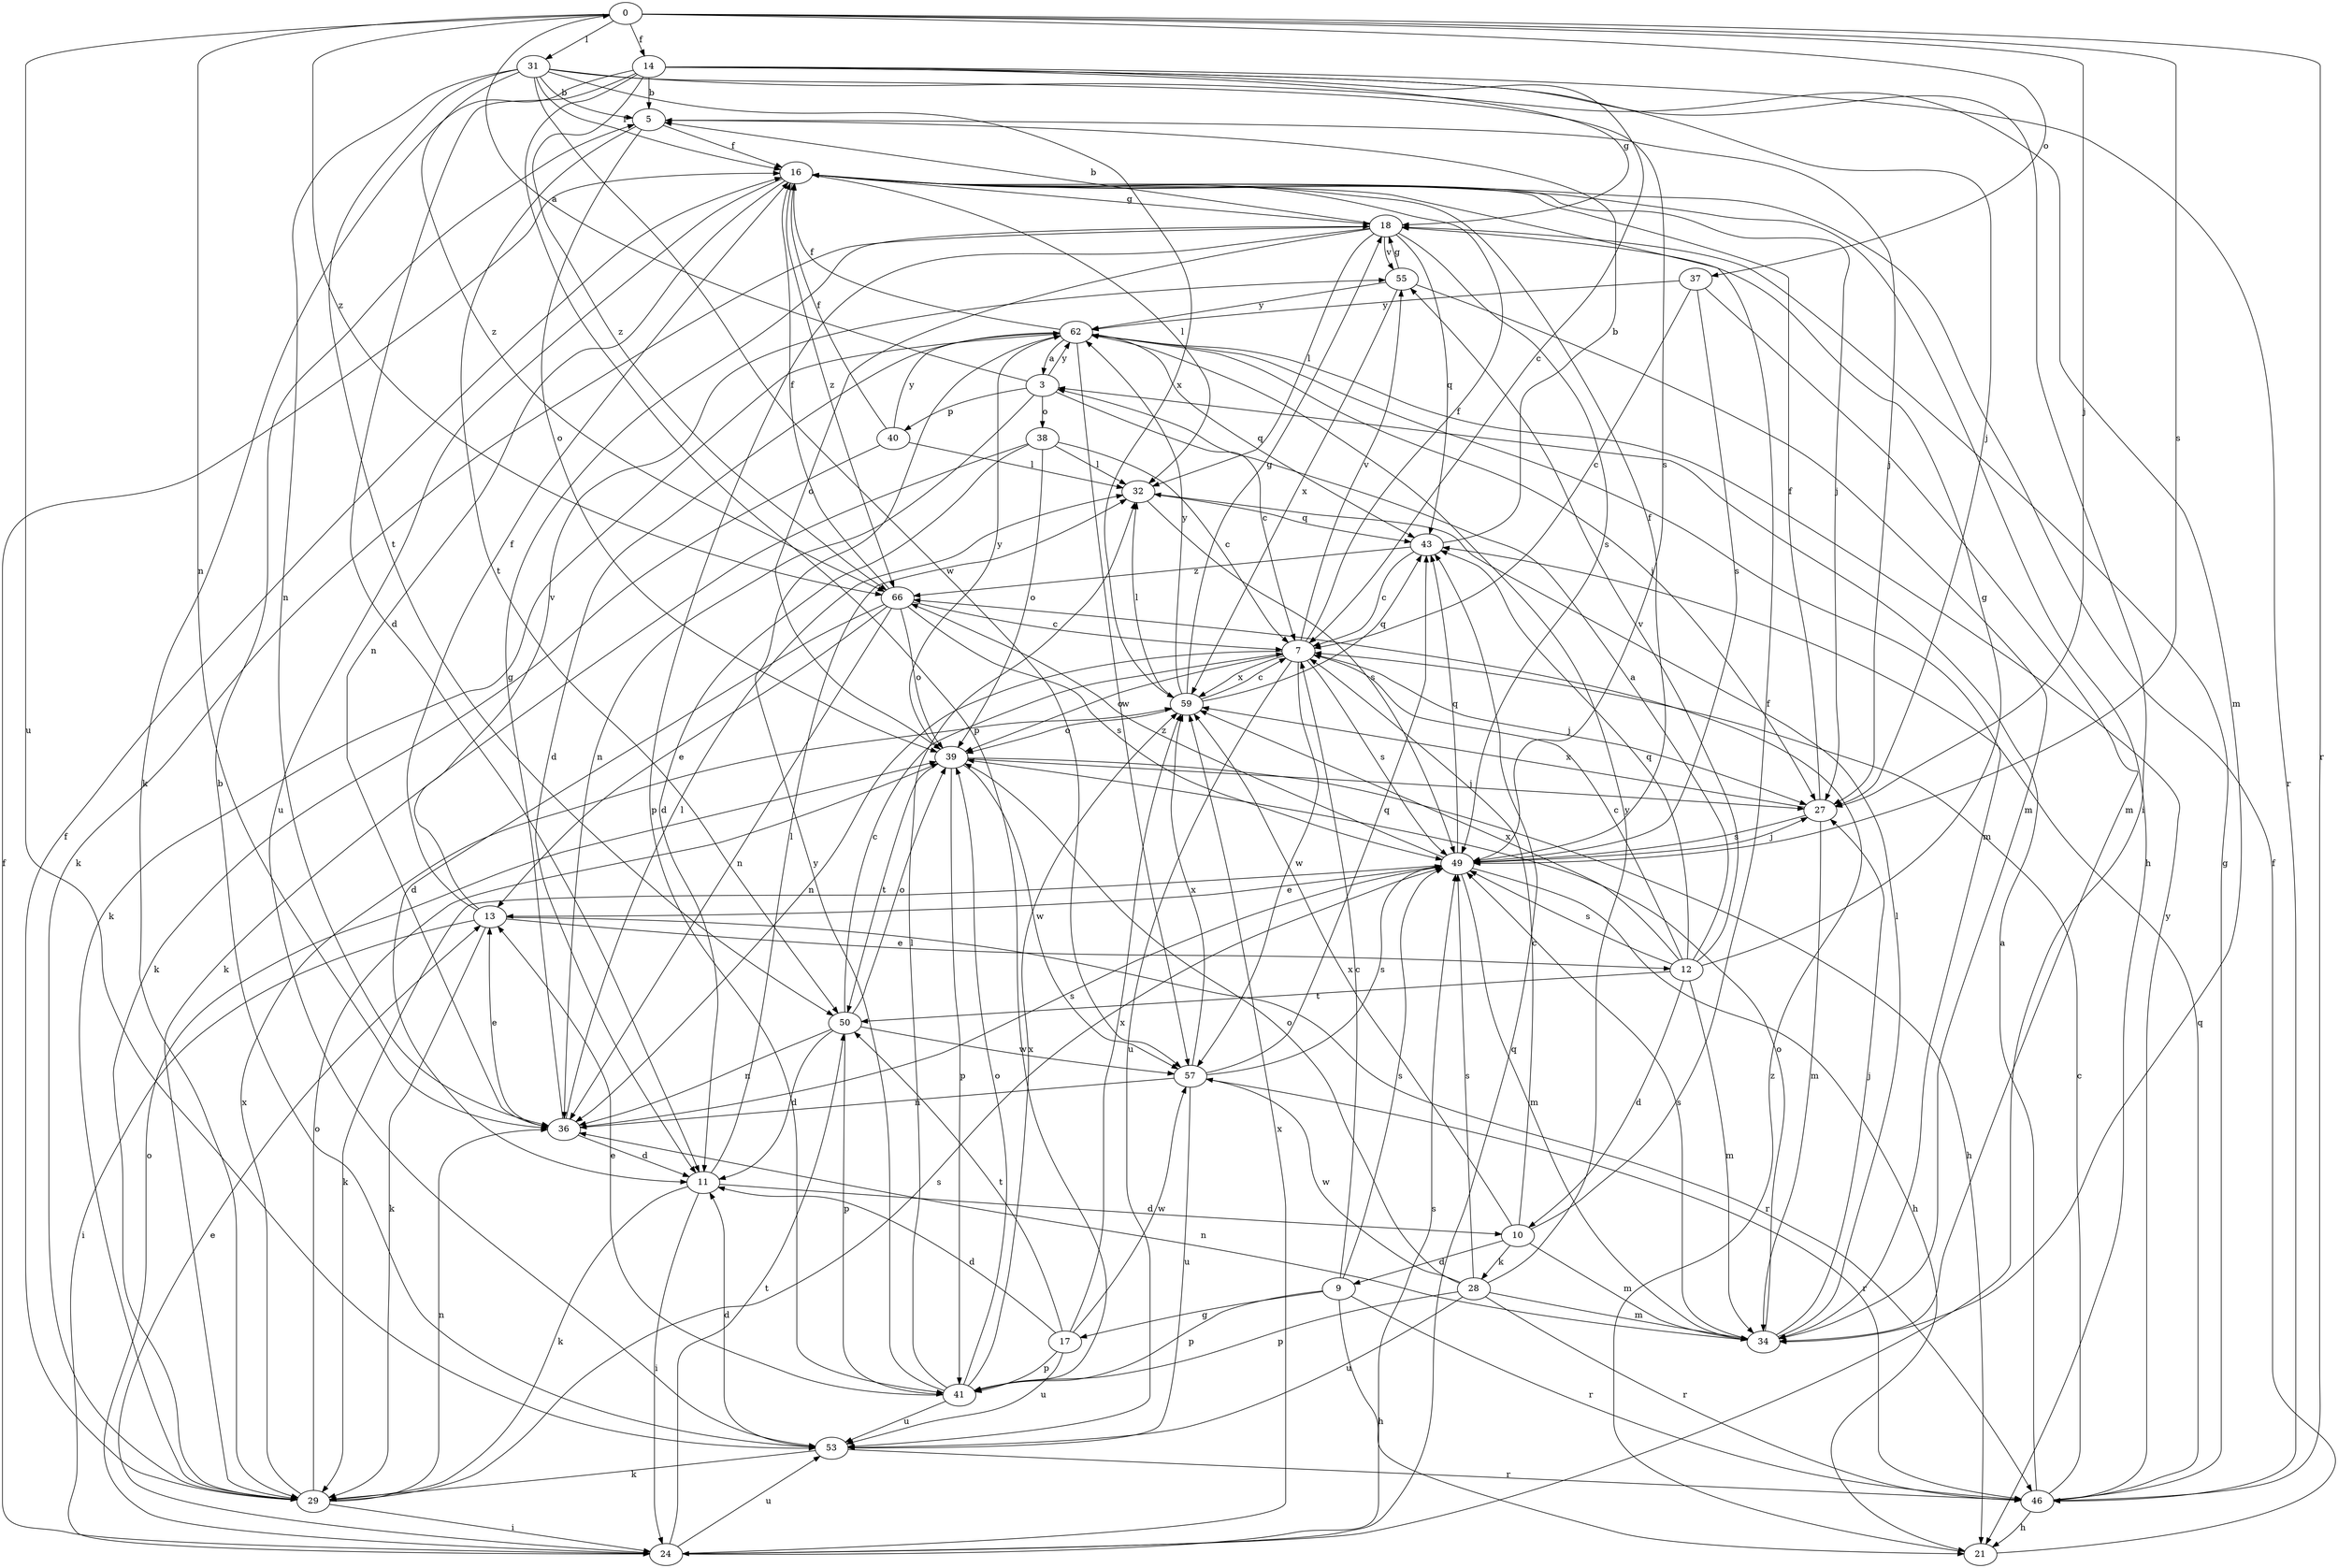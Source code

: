 strict digraph  {
0;
3;
5;
7;
9;
10;
11;
12;
13;
14;
16;
17;
18;
21;
24;
27;
28;
29;
31;
32;
34;
36;
37;
38;
39;
40;
41;
43;
46;
49;
50;
53;
55;
57;
59;
62;
66;
0 -> 14  [label=f];
0 -> 27  [label=j];
0 -> 31  [label=l];
0 -> 36  [label=n];
0 -> 37  [label=o];
0 -> 46  [label=r];
0 -> 49  [label=s];
0 -> 53  [label=u];
0 -> 66  [label=z];
3 -> 0  [label=a];
3 -> 7  [label=c];
3 -> 36  [label=n];
3 -> 38  [label=o];
3 -> 40  [label=p];
3 -> 62  [label=y];
5 -> 16  [label=f];
5 -> 27  [label=j];
5 -> 39  [label=o];
5 -> 50  [label=t];
7 -> 16  [label=f];
7 -> 27  [label=j];
7 -> 36  [label=n];
7 -> 39  [label=o];
7 -> 49  [label=s];
7 -> 53  [label=u];
7 -> 55  [label=v];
7 -> 57  [label=w];
7 -> 59  [label=x];
9 -> 7  [label=c];
9 -> 17  [label=g];
9 -> 21  [label=h];
9 -> 41  [label=p];
9 -> 46  [label=r];
9 -> 49  [label=s];
10 -> 7  [label=c];
10 -> 9  [label=d];
10 -> 16  [label=f];
10 -> 28  [label=k];
10 -> 34  [label=m];
10 -> 59  [label=x];
11 -> 10  [label=d];
11 -> 24  [label=i];
11 -> 29  [label=k];
11 -> 32  [label=l];
12 -> 3  [label=a];
12 -> 7  [label=c];
12 -> 10  [label=d];
12 -> 18  [label=g];
12 -> 34  [label=m];
12 -> 43  [label=q];
12 -> 49  [label=s];
12 -> 50  [label=t];
12 -> 55  [label=v];
12 -> 59  [label=x];
13 -> 12  [label=e];
13 -> 16  [label=f];
13 -> 24  [label=i];
13 -> 29  [label=k];
13 -> 46  [label=r];
13 -> 55  [label=v];
14 -> 5  [label=b];
14 -> 7  [label=c];
14 -> 11  [label=d];
14 -> 18  [label=g];
14 -> 24  [label=i];
14 -> 27  [label=j];
14 -> 29  [label=k];
14 -> 41  [label=p];
14 -> 46  [label=r];
14 -> 66  [label=z];
16 -> 18  [label=g];
16 -> 21  [label=h];
16 -> 27  [label=j];
16 -> 32  [label=l];
16 -> 36  [label=n];
16 -> 53  [label=u];
16 -> 66  [label=z];
17 -> 11  [label=d];
17 -> 41  [label=p];
17 -> 50  [label=t];
17 -> 53  [label=u];
17 -> 57  [label=w];
17 -> 59  [label=x];
18 -> 5  [label=b];
18 -> 29  [label=k];
18 -> 32  [label=l];
18 -> 39  [label=o];
18 -> 41  [label=p];
18 -> 43  [label=q];
18 -> 49  [label=s];
18 -> 55  [label=v];
21 -> 16  [label=f];
21 -> 66  [label=z];
24 -> 13  [label=e];
24 -> 16  [label=f];
24 -> 39  [label=o];
24 -> 43  [label=q];
24 -> 49  [label=s];
24 -> 50  [label=t];
24 -> 53  [label=u];
24 -> 59  [label=x];
27 -> 16  [label=f];
27 -> 34  [label=m];
27 -> 49  [label=s];
27 -> 59  [label=x];
28 -> 34  [label=m];
28 -> 39  [label=o];
28 -> 41  [label=p];
28 -> 46  [label=r];
28 -> 49  [label=s];
28 -> 53  [label=u];
28 -> 57  [label=w];
28 -> 62  [label=y];
29 -> 16  [label=f];
29 -> 24  [label=i];
29 -> 36  [label=n];
29 -> 39  [label=o];
29 -> 49  [label=s];
29 -> 59  [label=x];
31 -> 5  [label=b];
31 -> 16  [label=f];
31 -> 34  [label=m];
31 -> 36  [label=n];
31 -> 49  [label=s];
31 -> 50  [label=t];
31 -> 57  [label=w];
31 -> 59  [label=x];
31 -> 66  [label=z];
32 -> 43  [label=q];
32 -> 49  [label=s];
34 -> 27  [label=j];
34 -> 32  [label=l];
34 -> 36  [label=n];
34 -> 39  [label=o];
34 -> 49  [label=s];
36 -> 11  [label=d];
36 -> 13  [label=e];
36 -> 18  [label=g];
36 -> 32  [label=l];
36 -> 49  [label=s];
37 -> 7  [label=c];
37 -> 34  [label=m];
37 -> 49  [label=s];
37 -> 62  [label=y];
38 -> 7  [label=c];
38 -> 11  [label=d];
38 -> 29  [label=k];
38 -> 32  [label=l];
38 -> 39  [label=o];
39 -> 21  [label=h];
39 -> 27  [label=j];
39 -> 41  [label=p];
39 -> 50  [label=t];
39 -> 57  [label=w];
39 -> 62  [label=y];
40 -> 16  [label=f];
40 -> 29  [label=k];
40 -> 32  [label=l];
40 -> 62  [label=y];
41 -> 13  [label=e];
41 -> 32  [label=l];
41 -> 39  [label=o];
41 -> 53  [label=u];
41 -> 59  [label=x];
41 -> 62  [label=y];
43 -> 5  [label=b];
43 -> 7  [label=c];
43 -> 66  [label=z];
46 -> 3  [label=a];
46 -> 7  [label=c];
46 -> 18  [label=g];
46 -> 21  [label=h];
46 -> 43  [label=q];
46 -> 62  [label=y];
49 -> 13  [label=e];
49 -> 16  [label=f];
49 -> 21  [label=h];
49 -> 27  [label=j];
49 -> 29  [label=k];
49 -> 34  [label=m];
49 -> 43  [label=q];
49 -> 66  [label=z];
50 -> 7  [label=c];
50 -> 11  [label=d];
50 -> 36  [label=n];
50 -> 39  [label=o];
50 -> 41  [label=p];
50 -> 57  [label=w];
53 -> 5  [label=b];
53 -> 11  [label=d];
53 -> 29  [label=k];
53 -> 46  [label=r];
55 -> 18  [label=g];
55 -> 34  [label=m];
55 -> 59  [label=x];
55 -> 62  [label=y];
57 -> 36  [label=n];
57 -> 43  [label=q];
57 -> 46  [label=r];
57 -> 49  [label=s];
57 -> 53  [label=u];
57 -> 59  [label=x];
59 -> 7  [label=c];
59 -> 18  [label=g];
59 -> 32  [label=l];
59 -> 39  [label=o];
59 -> 43  [label=q];
59 -> 62  [label=y];
62 -> 3  [label=a];
62 -> 11  [label=d];
62 -> 16  [label=f];
62 -> 27  [label=j];
62 -> 29  [label=k];
62 -> 34  [label=m];
62 -> 43  [label=q];
62 -> 57  [label=w];
66 -> 7  [label=c];
66 -> 11  [label=d];
66 -> 13  [label=e];
66 -> 16  [label=f];
66 -> 36  [label=n];
66 -> 39  [label=o];
66 -> 49  [label=s];
}
